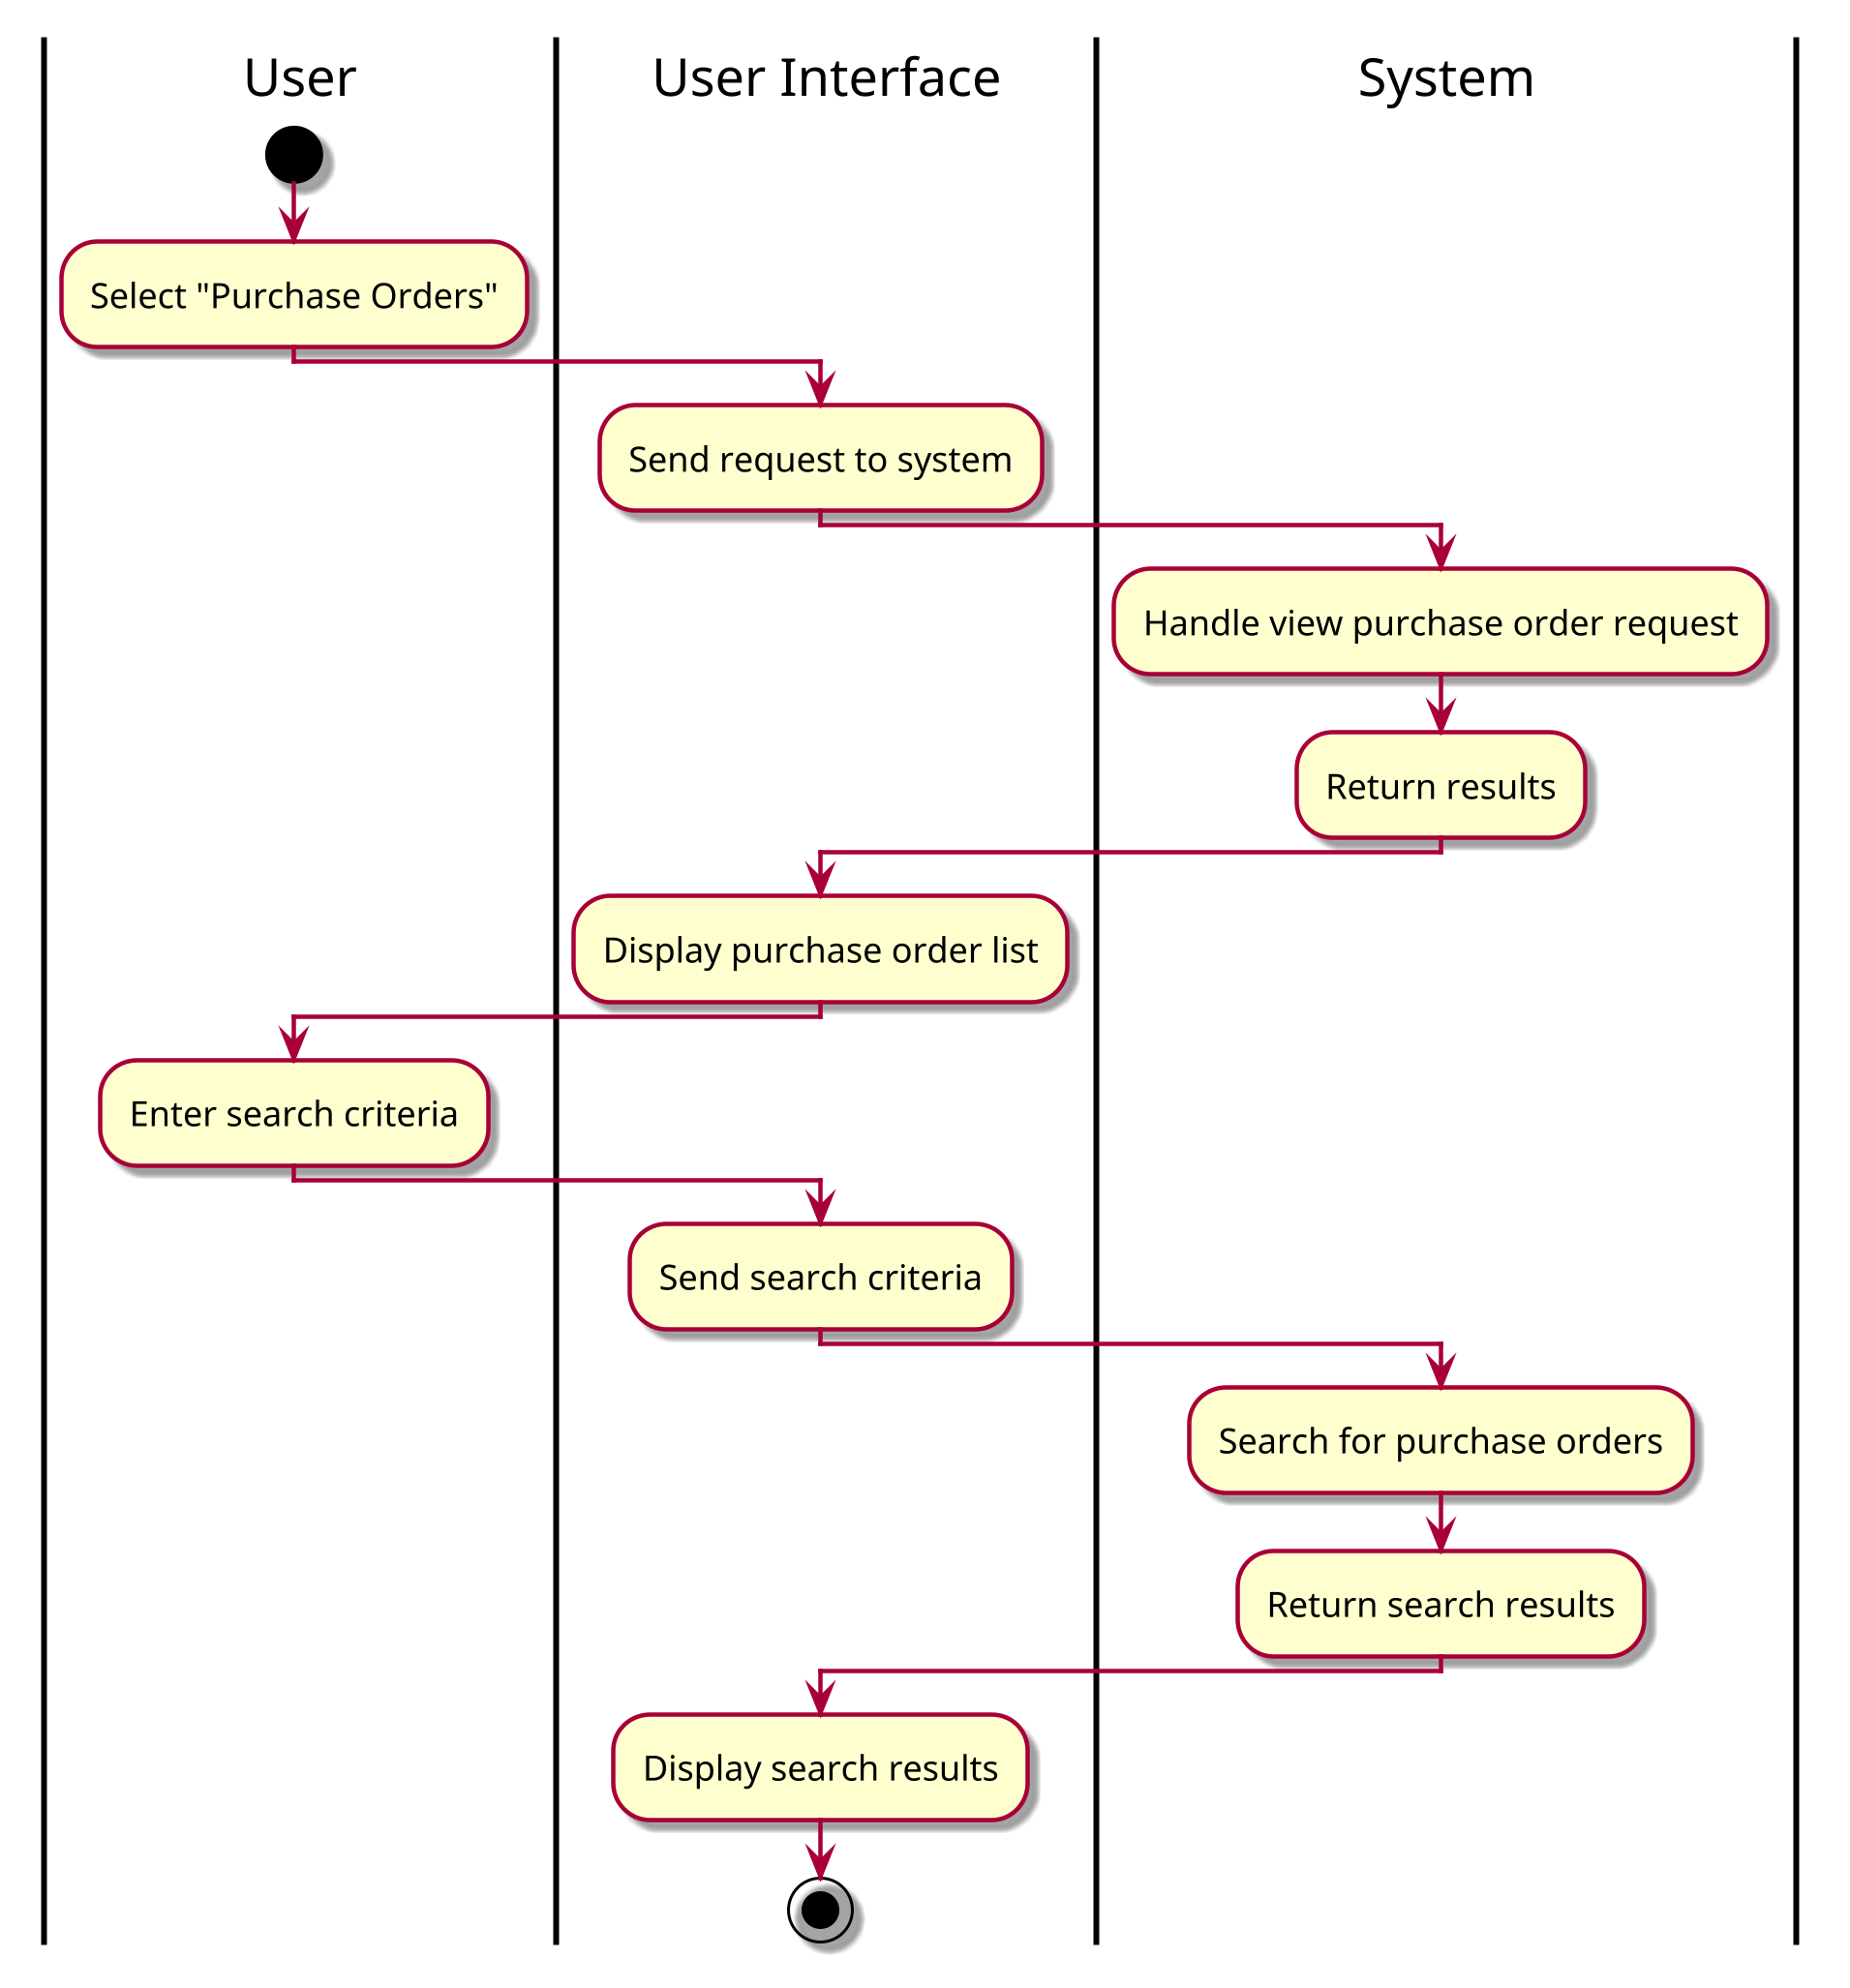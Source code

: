 @startuml View Purchase Order
skin rose
scale 3

|User|
start
:Select "Purchase Orders";
|User Interface|
:Send request to system;
|System|
:Handle view purchase order request;
:Return results;
|User Interface|
:Display purchase order list;
|User|
:Enter search criteria;
|User Interface|
:Send search criteria;
|System|
:Search for purchase orders;
:Return search results;
|User Interface|
:Display search results;
stop

@enduml